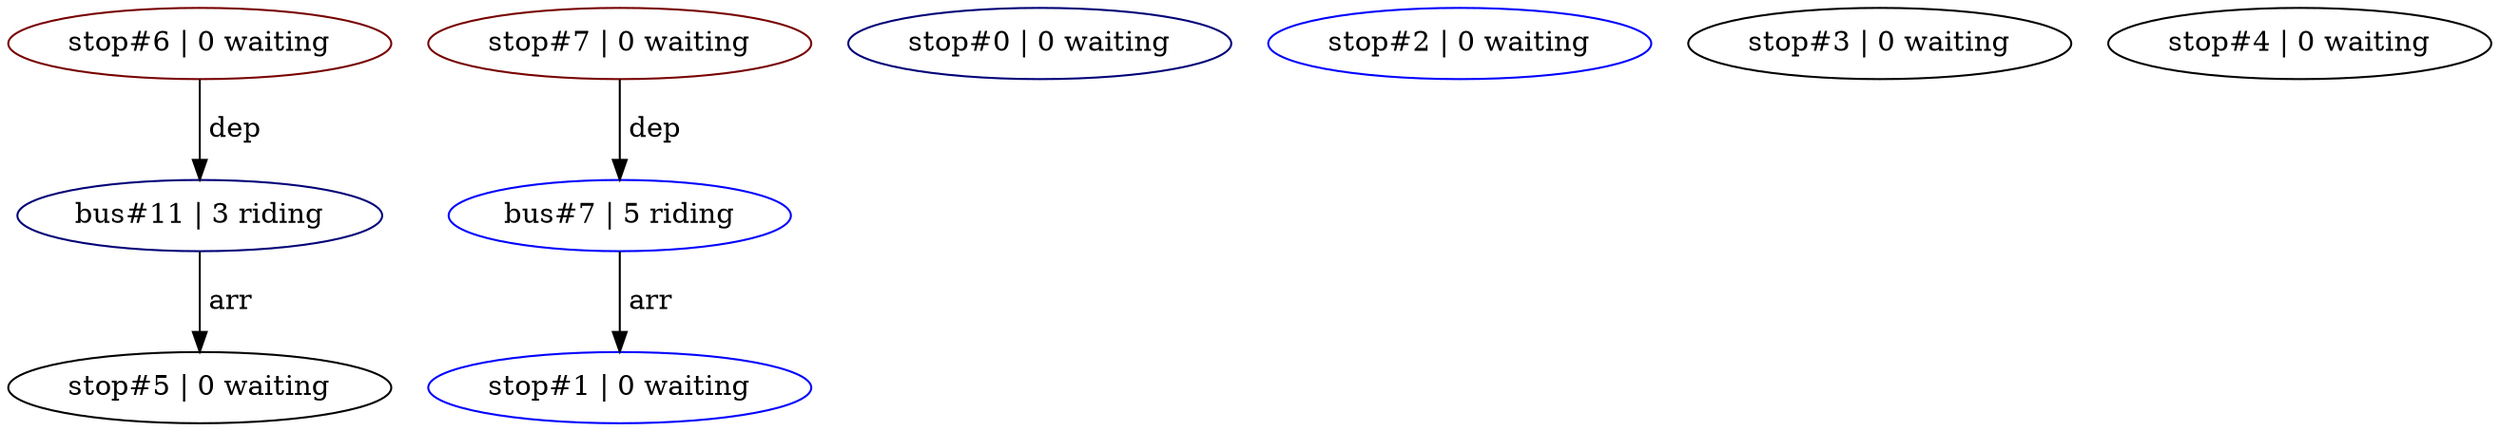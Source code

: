 digraph G
{
  bus11 [ label="bus#11 | 3 riding", color="#000077"];
  bus7 [ label="bus#7 | 5 riding", color="#0000FF"];

  stop0 [ label="stop#0 | 0 waiting", color="#000077"];
  stop1 [ label="stop#1 | 0 waiting", color="#0000FF"];
  stop2 [ label="stop#2 | 0 waiting", color="#0000FF"];
  stop3 [ label="stop#3 | 0 waiting", color="#000000"];
  stop4 [ label="stop#4 | 0 waiting", color="#000000"];
  stop5 [ label="stop#5 | 0 waiting", color="#000000"];
  stop6 [ label="stop#6 | 0 waiting", color="#770000"];
  stop7 [ label="stop#7 | 0 waiting", color="#770000"];

  stop7 -> bus7 [ label=" dep" ];
  bus7 -> stop1 [ label=" arr" ];
  stop6 -> bus11 [ label=" dep" ];
  bus11 -> stop5 [ label=" arr" ];
}
